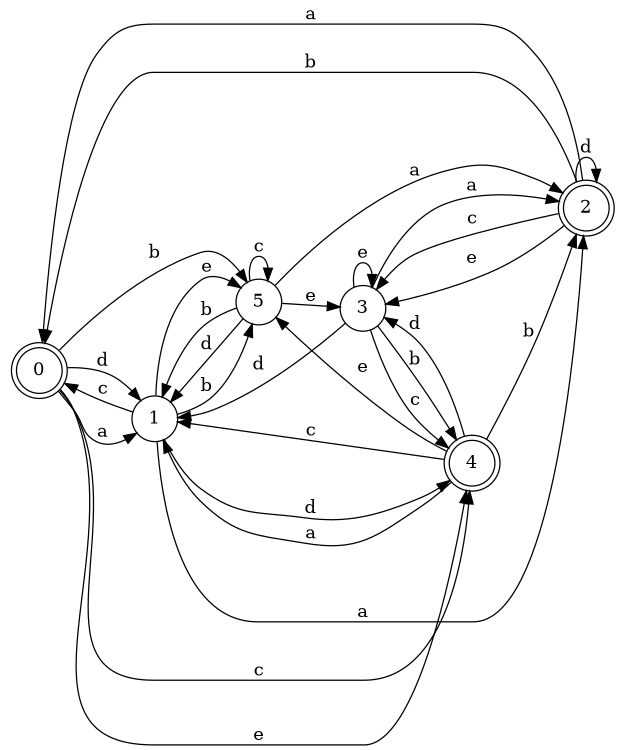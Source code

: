 digraph n5_3 {
__start0 [label="" shape="none"];

rankdir=LR;
size="8,5";

s0 [style="rounded,filled", color="black", fillcolor="white" shape="doublecircle", label="0"];
s1 [style="filled", color="black", fillcolor="white" shape="circle", label="1"];
s2 [style="rounded,filled", color="black", fillcolor="white" shape="doublecircle", label="2"];
s3 [style="filled", color="black", fillcolor="white" shape="circle", label="3"];
s4 [style="rounded,filled", color="black", fillcolor="white" shape="doublecircle", label="4"];
s5 [style="filled", color="black", fillcolor="white" shape="circle", label="5"];
s0 -> s1 [label="a"];
s0 -> s5 [label="b"];
s0 -> s4 [label="c"];
s0 -> s1 [label="d"];
s0 -> s4 [label="e"];
s1 -> s2 [label="a"];
s1 -> s5 [label="b"];
s1 -> s0 [label="c"];
s1 -> s4 [label="d"];
s1 -> s5 [label="e"];
s2 -> s0 [label="a"];
s2 -> s0 [label="b"];
s2 -> s3 [label="c"];
s2 -> s2 [label="d"];
s2 -> s3 [label="e"];
s3 -> s2 [label="a"];
s3 -> s4 [label="b"];
s3 -> s4 [label="c"];
s3 -> s1 [label="d"];
s3 -> s3 [label="e"];
s4 -> s1 [label="a"];
s4 -> s2 [label="b"];
s4 -> s1 [label="c"];
s4 -> s3 [label="d"];
s4 -> s5 [label="e"];
s5 -> s2 [label="a"];
s5 -> s1 [label="b"];
s5 -> s5 [label="c"];
s5 -> s1 [label="d"];
s5 -> s3 [label="e"];

}